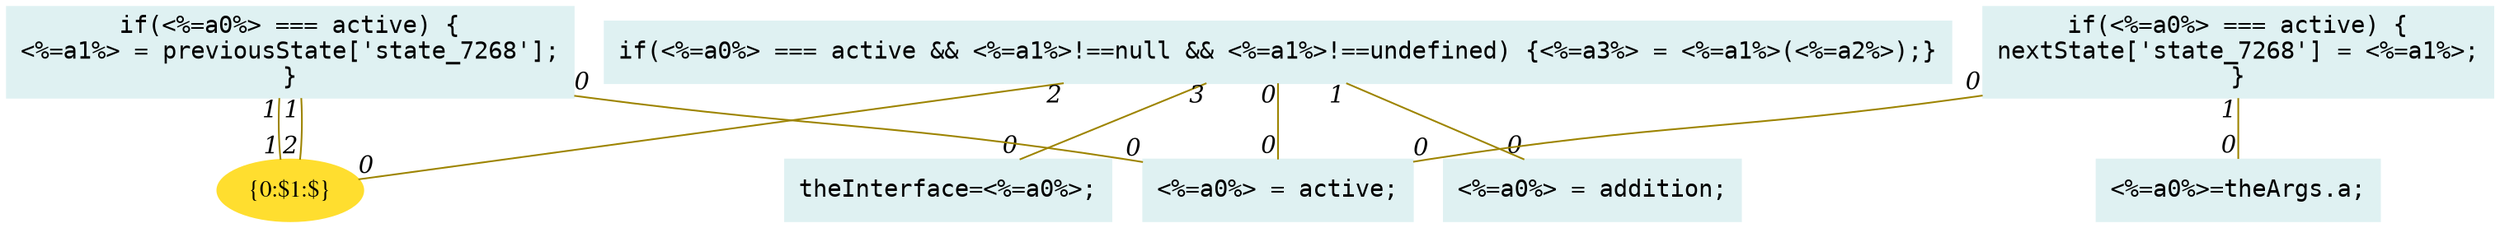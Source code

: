 digraph g{node_7218 [shape="ellipse", style="filled", color="#ffde2f", fontname="Times", label="{0:$1:$}" ]
node_7244 [shape="box", style="filled", color="#dff1f2", fontname="Courier", label="<%=a0%>=theArgs.a;
" ]
node_7246 [shape="box", style="filled", color="#dff1f2", fontname="Courier", label="theInterface=<%=a0%>;
" ]
node_7255 [shape="box", style="filled", color="#dff1f2", fontname="Courier", label="<%=a0%> = active;
" ]
node_7261 [shape="box", style="filled", color="#dff1f2", fontname="Courier", label="<%=a0%> = addition;
" ]
node_7263 [shape="box", style="filled", color="#dff1f2", fontname="Courier", label="if(<%=a0%> === active && <%=a1%>!==null && <%=a1%>!==undefined) {<%=a3%> = <%=a1%>(<%=a2%>);}
" ]
node_7269 [shape="box", style="filled", color="#dff1f2", fontname="Courier", label="if(<%=a0%> === active) {
<%=a1%> = previousState['state_7268'];
}
" ]
node_7273 [shape="box", style="filled", color="#dff1f2", fontname="Courier", label="if(<%=a0%> === active) {
nextState['state_7268'] = <%=a1%>;
}
" ]
node_7263 -> node_7255 [dir=none, arrowHead=none, fontname="Times-Italic", arrowsize=1, color="#9d8400", label="",  headlabel="0", taillabel="0" ]
node_7263 -> node_7261 [dir=none, arrowHead=none, fontname="Times-Italic", arrowsize=1, color="#9d8400", label="",  headlabel="0", taillabel="1" ]
node_7263 -> node_7218 [dir=none, arrowHead=none, fontname="Times-Italic", arrowsize=1, color="#9d8400", label="",  headlabel="0", taillabel="2" ]
node_7263 -> node_7246 [dir=none, arrowHead=none, fontname="Times-Italic", arrowsize=1, color="#9d8400", label="",  headlabel="0", taillabel="3" ]
node_7269 -> node_7255 [dir=none, arrowHead=none, fontname="Times-Italic", arrowsize=1, color="#9d8400", label="",  headlabel="0", taillabel="0" ]
node_7269 -> node_7218 [dir=none, arrowHead=none, fontname="Times-Italic", arrowsize=1, color="#9d8400", label="",  headlabel="1", taillabel="1" ]
node_7269 -> node_7218 [dir=none, arrowHead=none, fontname="Times-Italic", arrowsize=1, color="#9d8400", label="",  headlabel="2", taillabel="1" ]
node_7273 -> node_7255 [dir=none, arrowHead=none, fontname="Times-Italic", arrowsize=1, color="#9d8400", label="",  headlabel="0", taillabel="0" ]
node_7273 -> node_7244 [dir=none, arrowHead=none, fontname="Times-Italic", arrowsize=1, color="#9d8400", label="",  headlabel="0", taillabel="1" ]
}